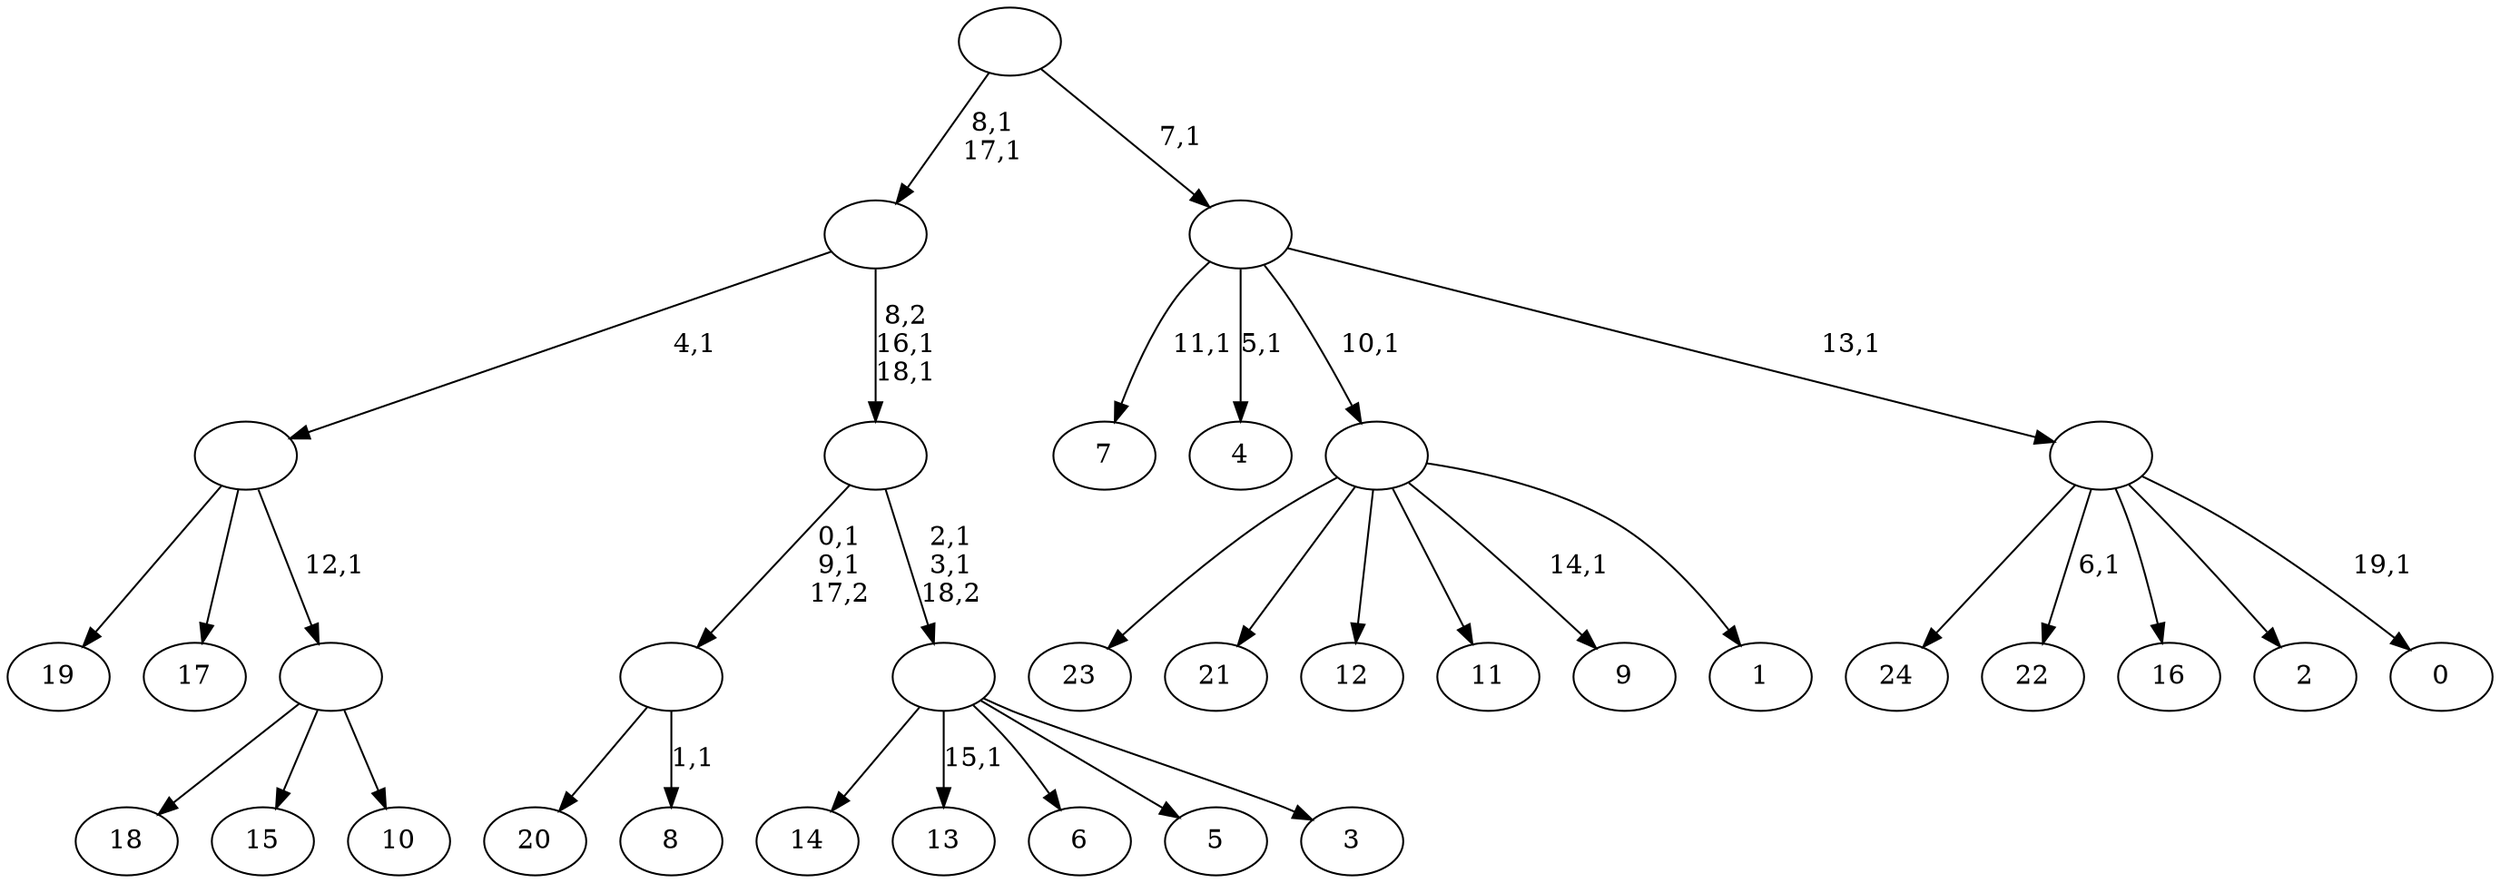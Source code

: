 digraph T {
	45 [label="24"]
	44 [label="23"]
	43 [label="22"]
	41 [label="21"]
	40 [label="20"]
	39 [label="19"]
	38 [label="18"]
	37 [label="17"]
	36 [label="16"]
	35 [label="15"]
	34 [label="14"]
	33 [label="13"]
	31 [label="12"]
	30 [label="11"]
	29 [label="10"]
	28 [label=""]
	27 [label=""]
	26 [label="9"]
	24 [label="8"]
	22 [label=""]
	20 [label="7"]
	18 [label="6"]
	17 [label="5"]
	16 [label="4"]
	14 [label="3"]
	13 [label=""]
	11 [label=""]
	9 [label=""]
	7 [label="2"]
	6 [label="1"]
	5 [label=""]
	4 [label="0"]
	2 [label=""]
	1 [label=""]
	0 [label=""]
	28 -> 38 [label=""]
	28 -> 35 [label=""]
	28 -> 29 [label=""]
	27 -> 39 [label=""]
	27 -> 37 [label=""]
	27 -> 28 [label="12,1"]
	22 -> 24 [label="1,1"]
	22 -> 40 [label=""]
	13 -> 33 [label="15,1"]
	13 -> 34 [label=""]
	13 -> 18 [label=""]
	13 -> 17 [label=""]
	13 -> 14 [label=""]
	11 -> 13 [label="2,1\n3,1\n18,2"]
	11 -> 22 [label="0,1\n9,1\n17,2"]
	9 -> 11 [label="8,2\n16,1\n18,1"]
	9 -> 27 [label="4,1"]
	5 -> 26 [label="14,1"]
	5 -> 44 [label=""]
	5 -> 41 [label=""]
	5 -> 31 [label=""]
	5 -> 30 [label=""]
	5 -> 6 [label=""]
	2 -> 4 [label="19,1"]
	2 -> 43 [label="6,1"]
	2 -> 45 [label=""]
	2 -> 36 [label=""]
	2 -> 7 [label=""]
	1 -> 16 [label="5,1"]
	1 -> 20 [label="11,1"]
	1 -> 5 [label="10,1"]
	1 -> 2 [label="13,1"]
	0 -> 9 [label="8,1\n17,1"]
	0 -> 1 [label="7,1"]
}
